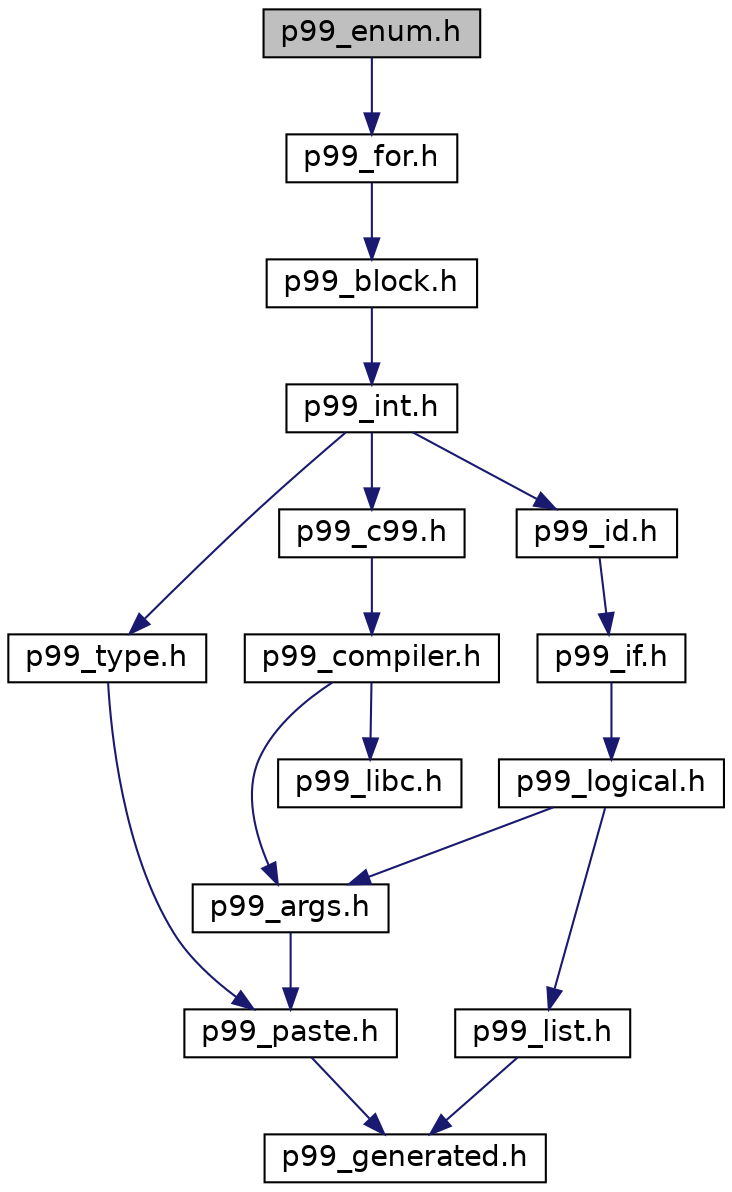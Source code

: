 digraph "p99_enum.h"
{
 // LATEX_PDF_SIZE
  edge [fontname="Helvetica",fontsize="14",labelfontname="Helvetica",labelfontsize="14"];
  node [fontname="Helvetica",fontsize="14",shape=record];
  Node1 [label="p99_enum.h",height=0.2,width=0.4,color="black", fillcolor="grey75", style="filled", fontcolor="black",tooltip=" "];
  Node1 -> Node2 [color="midnightblue",fontsize="14",style="solid",fontname="Helvetica"];
  Node2 [label="p99_for.h",height=0.2,width=0.4,color="black", fillcolor="white", style="filled",URL="$p99__for_8h.html",tooltip="A preprocessor for loop implementation and some derived list handling macros."];
  Node2 -> Node3 [color="midnightblue",fontsize="14",style="solid",fontname="Helvetica"];
  Node3 [label="p99_block.h",height=0.2,width=0.4,color="black", fillcolor="white", style="filled",URL="$p99__block_8h.html",tooltip="Macros that implement controlling blocks."];
  Node3 -> Node4 [color="midnightblue",fontsize="14",style="solid",fontname="Helvetica"];
  Node4 [label="p99_int.h",height=0.2,width=0.4,color="black", fillcolor="white", style="filled",URL="$p99__int_8h.html",tooltip="Macros handling integer types and initialization."];
  Node4 -> Node5 [color="midnightblue",fontsize="14",style="solid",fontname="Helvetica"];
  Node5 [label="p99_c99.h",height=0.2,width=0.4,color="black", fillcolor="white", style="filled",URL="$p99__c99_8h.html",tooltip="C99 specific include files that are required by the standard."];
  Node5 -> Node6 [color="midnightblue",fontsize="14",style="solid",fontname="Helvetica"];
  Node6 [label="p99_compiler.h",height=0.2,width=0.4,color="black", fillcolor="white", style="filled",URL="$p99__compiler_8h.html",tooltip="Group compiler dependencies together in one file."];
  Node6 -> Node7 [color="midnightblue",fontsize="14",style="solid",fontname="Helvetica"];
  Node7 [label="p99_args.h",height=0.2,width=0.4,color="black", fillcolor="white", style="filled",URL="$p99__args_8h.html",tooltip="Providing macros that handle variadic macro argument lists."];
  Node7 -> Node8 [color="midnightblue",fontsize="14",style="solid",fontname="Helvetica"];
  Node8 [label="p99_paste.h",height=0.2,width=0.4,color="black", fillcolor="white", style="filled",URL="$p99__paste_8h.html",tooltip="macros that paste tokens in a predictable way"];
  Node8 -> Node9 [color="midnightblue",fontsize="14",style="solid",fontname="Helvetica"];
  Node9 [label="p99_generated.h",height=0.2,width=0.4,color="black", fillcolor="white", style="filled",URL="$p99__generated_8h.html",tooltip="automatically generated macros to handle variadic macros."];
  Node6 -> Node10 [color="midnightblue",fontsize="14",style="solid",fontname="Helvetica"];
  Node10 [label="p99_libc.h",height=0.2,width=0.4,color="black", fillcolor="white", style="filled",URL="$p99__libc_8h.html",tooltip="Group C library dependencies together in one file."];
  Node4 -> Node11 [color="midnightblue",fontsize="14",style="solid",fontname="Helvetica"];
  Node11 [label="p99_id.h",height=0.2,width=0.4,color="black", fillcolor="white", style="filled",URL="$p99__id_8h.html",tooltip="Implement a simple FILEID that changes each time this file is included somewhere."];
  Node11 -> Node12 [color="midnightblue",fontsize="14",style="solid",fontname="Helvetica"];
  Node12 [label="p99_if.h",height=0.2,width=0.4,color="black", fillcolor="white", style="filled",URL="$p99__if_8h.html",tooltip="preprocessor conditionals to use inside macros"];
  Node12 -> Node13 [color="midnightblue",fontsize="14",style="solid",fontname="Helvetica"];
  Node13 [label="p99_logical.h",height=0.2,width=0.4,color="black", fillcolor="white", style="filled",URL="$p99__logical_8h.html",tooltip="macros to handle Boolean conditions at compile time."];
  Node13 -> Node7 [color="midnightblue",fontsize="14",style="solid",fontname="Helvetica"];
  Node13 -> Node14 [color="midnightblue",fontsize="14",style="solid",fontname="Helvetica"];
  Node14 [label="p99_list.h",height=0.2,width=0.4,color="black", fillcolor="white", style="filled",URL="$p99__list_8h.html",tooltip="Basis macros to process the parameter list of a variadic macro."];
  Node14 -> Node9 [color="midnightblue",fontsize="14",style="solid",fontname="Helvetica"];
  Node4 -> Node15 [color="midnightblue",fontsize="14",style="solid",fontname="Helvetica"];
  Node15 [label="p99_type.h",height=0.2,width=0.4,color="black", fillcolor="white", style="filled",URL="$p99__type_8h.html",tooltip=" "];
  Node15 -> Node8 [color="midnightblue",fontsize="14",style="solid",fontname="Helvetica"];
}
